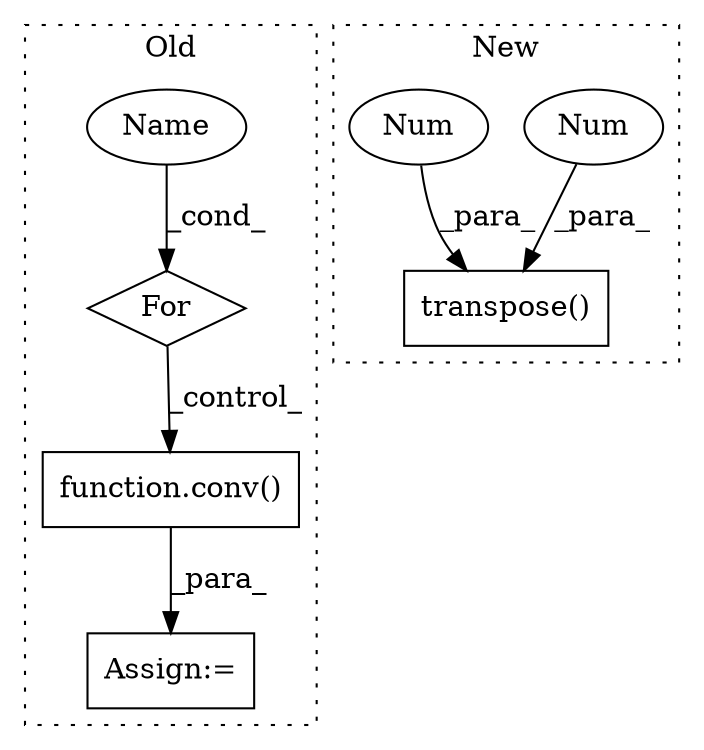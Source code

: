 digraph G {
subgraph cluster0 {
1 [label="function.conv()" a="75" s="14018,14024" l="5,1" shape="box"];
5 [label="Assign:=" a="68" s="14037" l="3" shape="box"];
6 [label="For" a="107" s="13948,13974" l="4,14" shape="diamond"];
7 [label="Name" a="87" s="13952" l="4" shape="ellipse"];
label = "Old";
style="dotted";
}
subgraph cluster1 {
2 [label="transpose()" a="75" s="13929,13945" l="12,1" shape="box"];
3 [label="Num" a="76" s="13944" l="1" shape="ellipse"];
4 [label="Num" a="76" s="13941" l="1" shape="ellipse"];
label = "New";
style="dotted";
}
1 -> 5 [label="_para_"];
3 -> 2 [label="_para_"];
4 -> 2 [label="_para_"];
6 -> 1 [label="_control_"];
7 -> 6 [label="_cond_"];
}